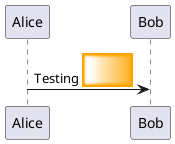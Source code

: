 @startuml
sprite $foo1 {
  FFFFFFFFFFFFFFF
  F0123456789ABCF
  F0123456789ABCF
  F0123456789ABCF
  F0123456789ABCF
  F0123456789ABCF
  F0123456789ABCF
  F0123456789ABCF
  F0123456789ABCF
  FFFFFFFFFFFFFFF
}
Alice -> Bob : Testing <$foo1,scale=3.4,color=orange>
@enduml

